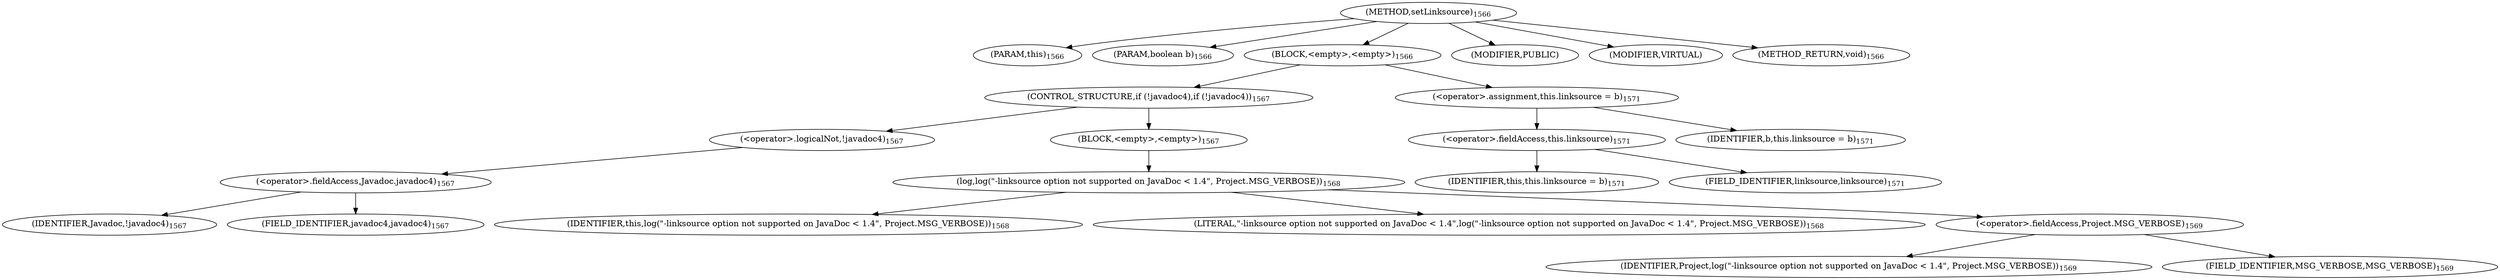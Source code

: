 digraph "setLinksource" {  
"2867" [label = <(METHOD,setLinksource)<SUB>1566</SUB>> ]
"293" [label = <(PARAM,this)<SUB>1566</SUB>> ]
"2868" [label = <(PARAM,boolean b)<SUB>1566</SUB>> ]
"2869" [label = <(BLOCK,&lt;empty&gt;,&lt;empty&gt;)<SUB>1566</SUB>> ]
"2870" [label = <(CONTROL_STRUCTURE,if (!javadoc4),if (!javadoc4))<SUB>1567</SUB>> ]
"2871" [label = <(&lt;operator&gt;.logicalNot,!javadoc4)<SUB>1567</SUB>> ]
"2872" [label = <(&lt;operator&gt;.fieldAccess,Javadoc.javadoc4)<SUB>1567</SUB>> ]
"2873" [label = <(IDENTIFIER,Javadoc,!javadoc4)<SUB>1567</SUB>> ]
"2874" [label = <(FIELD_IDENTIFIER,javadoc4,javadoc4)<SUB>1567</SUB>> ]
"2875" [label = <(BLOCK,&lt;empty&gt;,&lt;empty&gt;)<SUB>1567</SUB>> ]
"2876" [label = <(log,log(&quot;-linksource option not supported on JavaDoc &lt; 1.4&quot;, Project.MSG_VERBOSE))<SUB>1568</SUB>> ]
"292" [label = <(IDENTIFIER,this,log(&quot;-linksource option not supported on JavaDoc &lt; 1.4&quot;, Project.MSG_VERBOSE))<SUB>1568</SUB>> ]
"2877" [label = <(LITERAL,&quot;-linksource option not supported on JavaDoc &lt; 1.4&quot;,log(&quot;-linksource option not supported on JavaDoc &lt; 1.4&quot;, Project.MSG_VERBOSE))<SUB>1568</SUB>> ]
"2878" [label = <(&lt;operator&gt;.fieldAccess,Project.MSG_VERBOSE)<SUB>1569</SUB>> ]
"2879" [label = <(IDENTIFIER,Project,log(&quot;-linksource option not supported on JavaDoc &lt; 1.4&quot;, Project.MSG_VERBOSE))<SUB>1569</SUB>> ]
"2880" [label = <(FIELD_IDENTIFIER,MSG_VERBOSE,MSG_VERBOSE)<SUB>1569</SUB>> ]
"2881" [label = <(&lt;operator&gt;.assignment,this.linksource = b)<SUB>1571</SUB>> ]
"2882" [label = <(&lt;operator&gt;.fieldAccess,this.linksource)<SUB>1571</SUB>> ]
"294" [label = <(IDENTIFIER,this,this.linksource = b)<SUB>1571</SUB>> ]
"2883" [label = <(FIELD_IDENTIFIER,linksource,linksource)<SUB>1571</SUB>> ]
"2884" [label = <(IDENTIFIER,b,this.linksource = b)<SUB>1571</SUB>> ]
"2885" [label = <(MODIFIER,PUBLIC)> ]
"2886" [label = <(MODIFIER,VIRTUAL)> ]
"2887" [label = <(METHOD_RETURN,void)<SUB>1566</SUB>> ]
  "2867" -> "293" 
  "2867" -> "2868" 
  "2867" -> "2869" 
  "2867" -> "2885" 
  "2867" -> "2886" 
  "2867" -> "2887" 
  "2869" -> "2870" 
  "2869" -> "2881" 
  "2870" -> "2871" 
  "2870" -> "2875" 
  "2871" -> "2872" 
  "2872" -> "2873" 
  "2872" -> "2874" 
  "2875" -> "2876" 
  "2876" -> "292" 
  "2876" -> "2877" 
  "2876" -> "2878" 
  "2878" -> "2879" 
  "2878" -> "2880" 
  "2881" -> "2882" 
  "2881" -> "2884" 
  "2882" -> "294" 
  "2882" -> "2883" 
}

